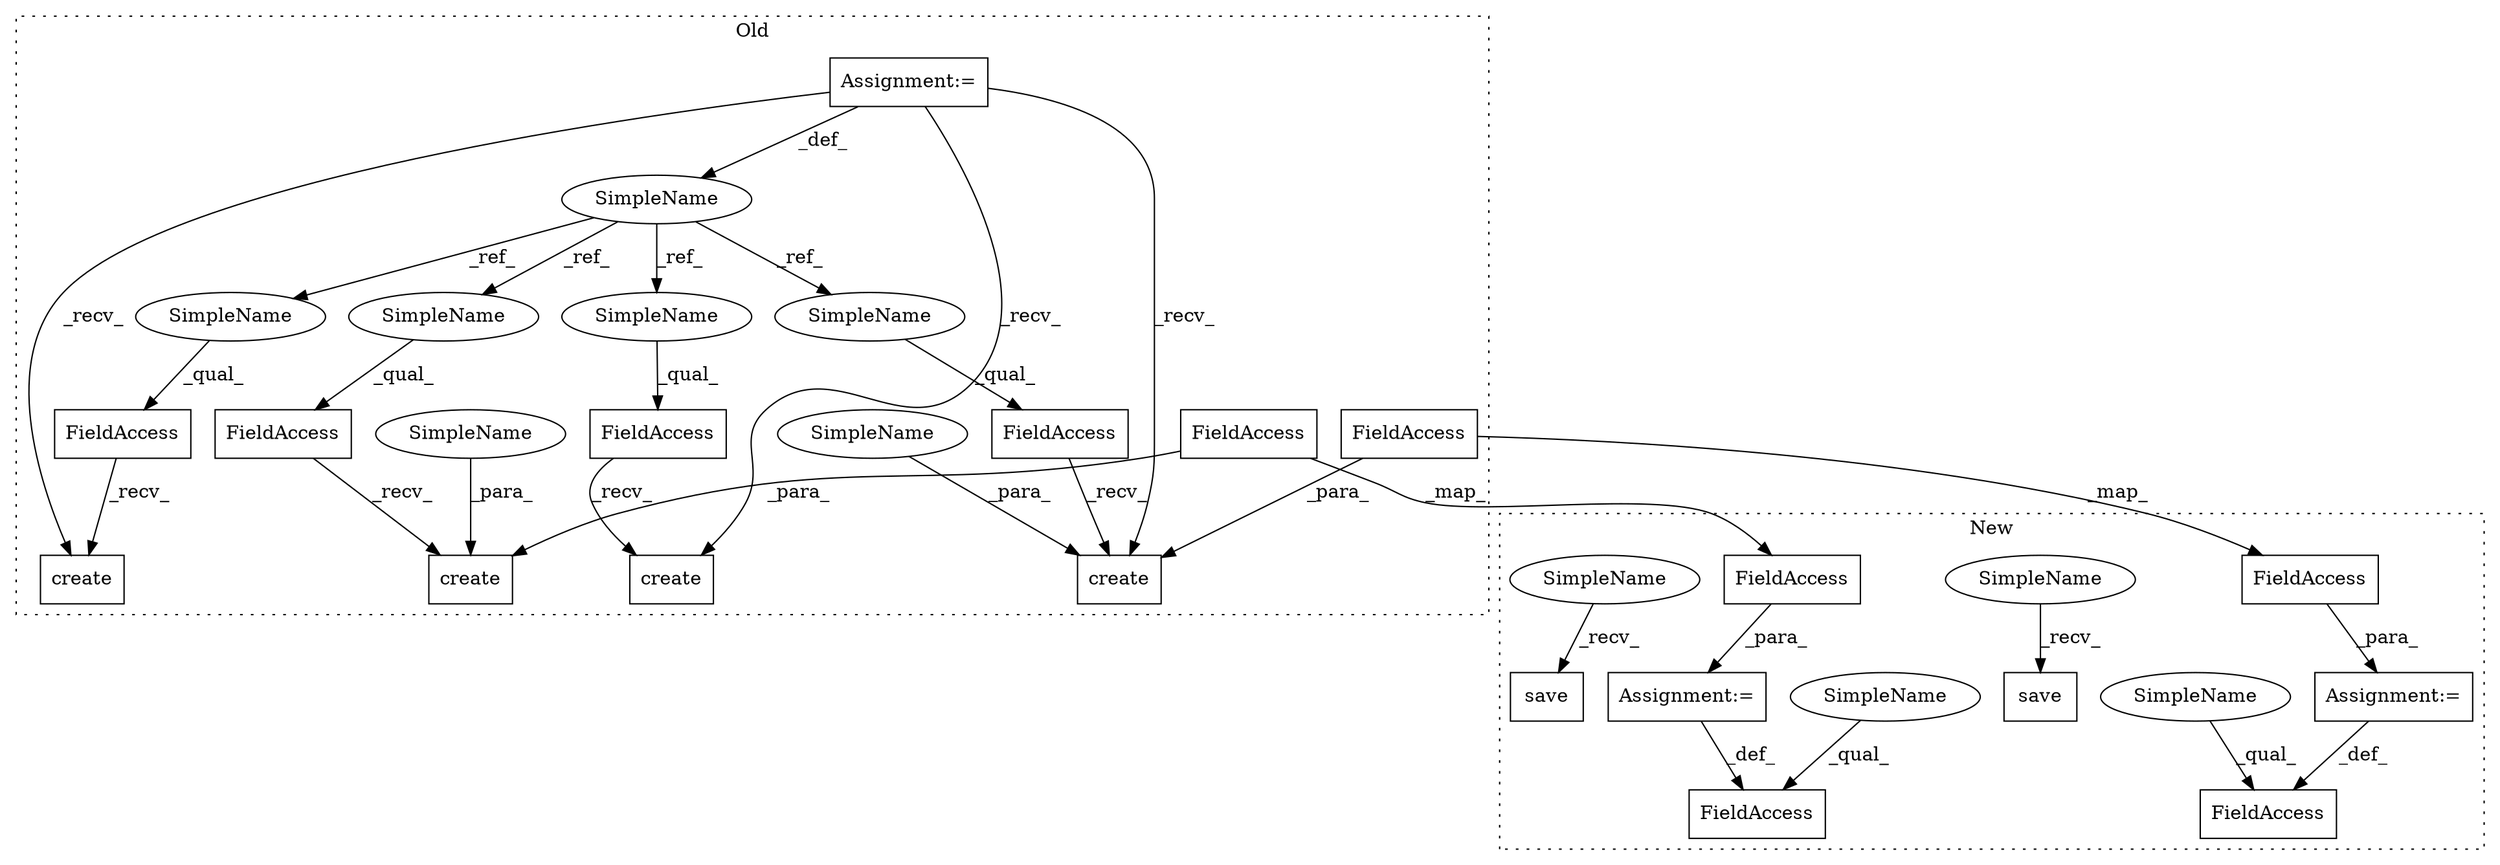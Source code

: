 digraph G {
subgraph cluster0 {
1 [label="create" a="32" s="27400,27446" l="7,1" shape="box"];
3 [label="FieldAccess" a="22" s="27373" l="26" shape="box"];
4 [label="SimpleName" a="42" s="27097" l="18" shape="ellipse"];
5 [label="FieldAccess" a="22" s="27980" l="26" shape="box"];
7 [label="create" a="32" s="28007,28055" l="7,1" shape="box"];
9 [label="Assignment:=" a="7" s="27097" l="18" shape="box"];
10 [label="FieldAccess" a="22" s="27407" l="25" shape="box"];
12 [label="FieldAccess" a="22" s="27743" l="26" shape="box"];
14 [label="FieldAccess" a="22" s="27507" l="26" shape="box"];
16 [label="create" a="32" s="27534,27579" l="7,1" shape="box"];
19 [label="FieldAccess" a="22" s="27541" l="24" shape="box"];
20 [label="create" a="32" s="27770,27816" l="7,1" shape="box"];
21 [label="SimpleName" a="42" s="27373" l="18" shape="ellipse"];
22 [label="SimpleName" a="42" s="27507" l="18" shape="ellipse"];
23 [label="SimpleName" a="42" s="27743" l="18" shape="ellipse"];
24 [label="SimpleName" a="42" s="27980" l="18" shape="ellipse"];
25 [label="SimpleName" a="42" s="27566" l="13" shape="ellipse"];
26 [label="SimpleName" a="42" s="27433" l="13" shape="ellipse"];
label = "Old";
style="dotted";
}
subgraph cluster1 {
2 [label="save" a="32" s="29603" l="6" shape="box"];
6 [label="FieldAccess" a="22" s="29406" l="20" shape="box"];
8 [label="Assignment:=" a="7" s="29426" l="1" shape="box"];
11 [label="FieldAccess" a="22" s="29427" l="25" shape="box"];
13 [label="FieldAccess" a="22" s="29538" l="20" shape="box"];
15 [label="save" a="32" s="29472" l="6" shape="box"];
17 [label="Assignment:=" a="7" s="29558" l="1" shape="box"];
18 [label="FieldAccess" a="22" s="29559" l="24" shape="box"];
27 [label="SimpleName" a="42" s="29458" l="13" shape="ellipse"];
28 [label="SimpleName" a="42" s="29538" l="13" shape="ellipse"];
29 [label="SimpleName" a="42" s="29406" l="13" shape="ellipse"];
30 [label="SimpleName" a="42" s="29589" l="13" shape="ellipse"];
label = "New";
style="dotted";
}
3 -> 1 [label="_recv_"];
4 -> 22 [label="_ref_"];
4 -> 24 [label="_ref_"];
4 -> 23 [label="_ref_"];
4 -> 21 [label="_ref_"];
5 -> 7 [label="_recv_"];
8 -> 6 [label="_def_"];
9 -> 20 [label="_recv_"];
9 -> 4 [label="_def_"];
9 -> 16 [label="_recv_"];
9 -> 7 [label="_recv_"];
10 -> 11 [label="_map_"];
10 -> 1 [label="_para_"];
11 -> 8 [label="_para_"];
12 -> 20 [label="_recv_"];
14 -> 16 [label="_recv_"];
17 -> 13 [label="_def_"];
18 -> 17 [label="_para_"];
19 -> 16 [label="_para_"];
19 -> 18 [label="_map_"];
21 -> 3 [label="_qual_"];
22 -> 14 [label="_qual_"];
23 -> 12 [label="_qual_"];
24 -> 5 [label="_qual_"];
25 -> 16 [label="_para_"];
26 -> 1 [label="_para_"];
27 -> 15 [label="_recv_"];
28 -> 13 [label="_qual_"];
29 -> 6 [label="_qual_"];
30 -> 2 [label="_recv_"];
}